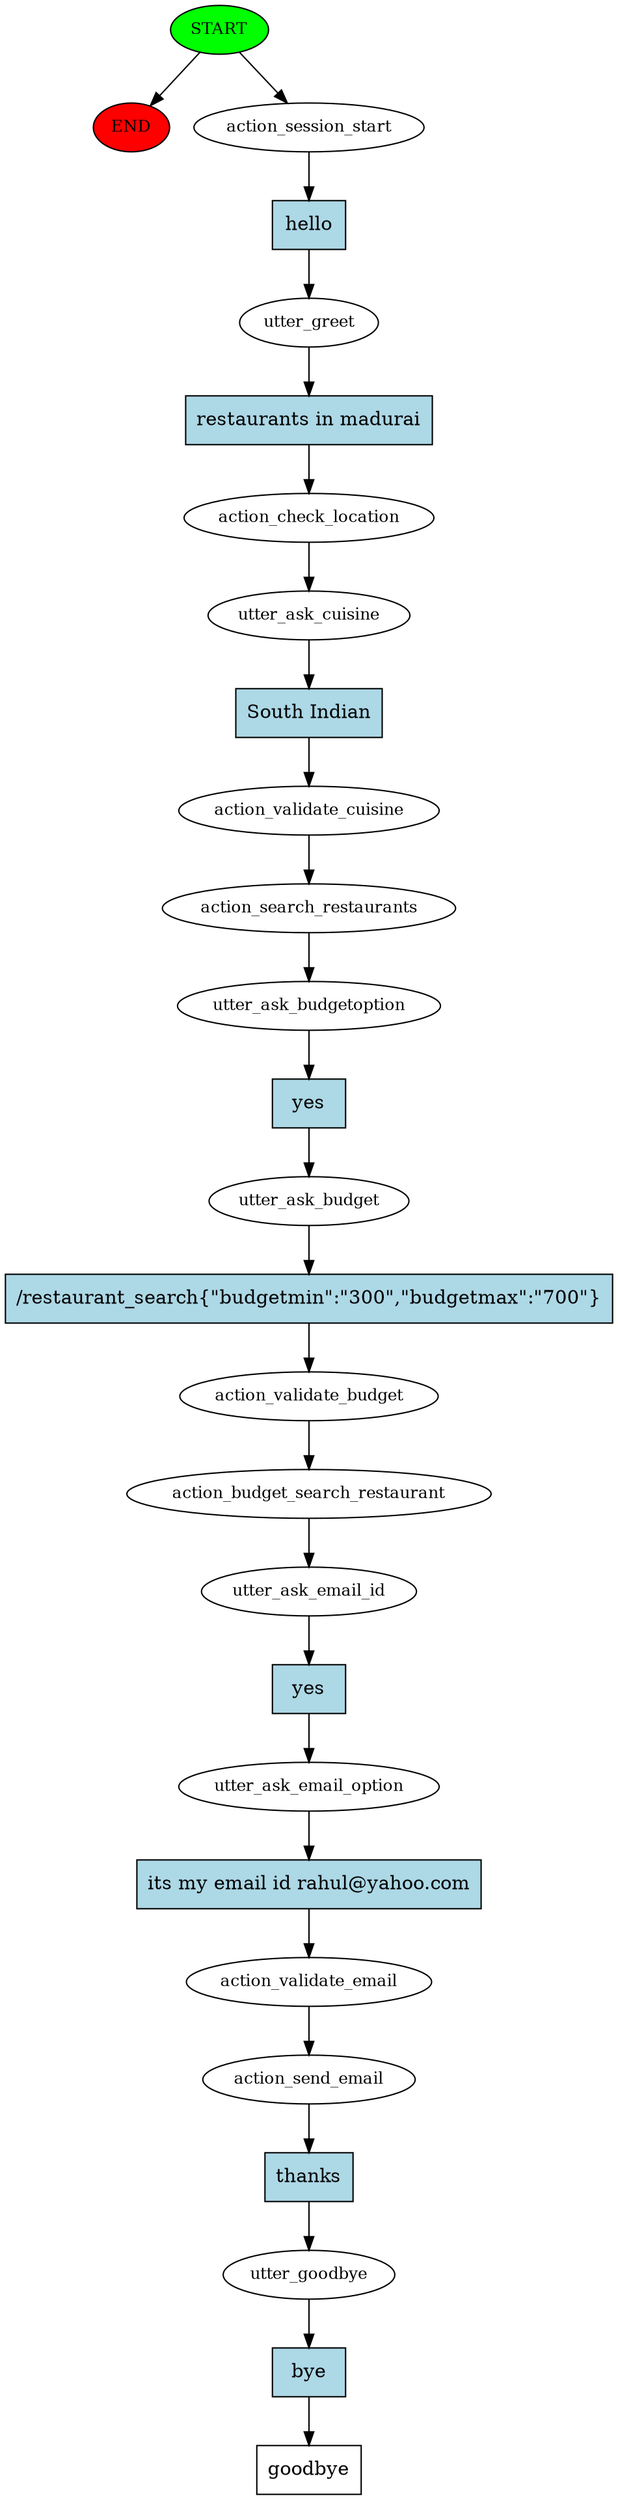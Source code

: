 digraph  {
0 [class="start active", fillcolor=green, fontsize=12, label=START, style=filled];
"-1" [class=end, fillcolor=red, fontsize=12, label=END, style=filled];
1 [class=active, fontsize=12, label=action_session_start];
2 [class=active, fontsize=12, label=utter_greet];
3 [class=active, fontsize=12, label=action_check_location];
4 [class=active, fontsize=12, label=utter_ask_cuisine];
5 [class=active, fontsize=12, label=action_validate_cuisine];
6 [class=active, fontsize=12, label=action_search_restaurants];
7 [class=active, fontsize=12, label=utter_ask_budgetoption];
8 [class=active, fontsize=12, label=utter_ask_budget];
9 [class=active, fontsize=12, label=action_validate_budget];
10 [class=active, fontsize=12, label=action_budget_search_restaurant];
11 [class=active, fontsize=12, label=utter_ask_email_id];
12 [class=active, fontsize=12, label=utter_ask_email_option];
13 [class=active, fontsize=12, label=action_validate_email];
14 [class=active, fontsize=12, label=action_send_email];
15 [class=active, fontsize=12, label=utter_goodbye];
16 [class="intent dashed active", label=goodbye, shape=rect];
17 [class="intent active", fillcolor=lightblue, label=hello, shape=rect, style=filled];
18 [class="intent active", fillcolor=lightblue, label="restaurants in madurai", shape=rect, style=filled];
19 [class="intent active", fillcolor=lightblue, label="South Indian", shape=rect, style=filled];
20 [class="intent active", fillcolor=lightblue, label=yes, shape=rect, style=filled];
21 [class="intent active", fillcolor=lightblue, label="/restaurant_search{\"budgetmin\":\"300\",\"budgetmax\":\"700\"}", shape=rect, style=filled];
22 [class="intent active", fillcolor=lightblue, label=yes, shape=rect, style=filled];
23 [class="intent active", fillcolor=lightblue, label="its my email id rahul@yahoo.com", shape=rect, style=filled];
24 [class="intent active", fillcolor=lightblue, label=thanks, shape=rect, style=filled];
25 [class="intent active", fillcolor=lightblue, label=bye, shape=rect, style=filled];
0 -> "-1"  [class="", key=NONE, label=""];
0 -> 1  [class=active, key=NONE, label=""];
1 -> 17  [class=active, key=0];
2 -> 18  [class=active, key=0];
3 -> 4  [class=active, key=NONE, label=""];
4 -> 19  [class=active, key=0];
5 -> 6  [class=active, key=NONE, label=""];
6 -> 7  [class=active, key=NONE, label=""];
7 -> 20  [class=active, key=0];
8 -> 21  [class=active, key=0];
9 -> 10  [class=active, key=NONE, label=""];
10 -> 11  [class=active, key=NONE, label=""];
11 -> 22  [class=active, key=0];
12 -> 23  [class=active, key=0];
13 -> 14  [class=active, key=NONE, label=""];
14 -> 24  [class=active, key=0];
15 -> 25  [class=active, key=0];
17 -> 2  [class=active, key=0];
18 -> 3  [class=active, key=0];
19 -> 5  [class=active, key=0];
20 -> 8  [class=active, key=0];
21 -> 9  [class=active, key=0];
22 -> 12  [class=active, key=0];
23 -> 13  [class=active, key=0];
24 -> 15  [class=active, key=0];
25 -> 16  [class=active, key=0];
}
